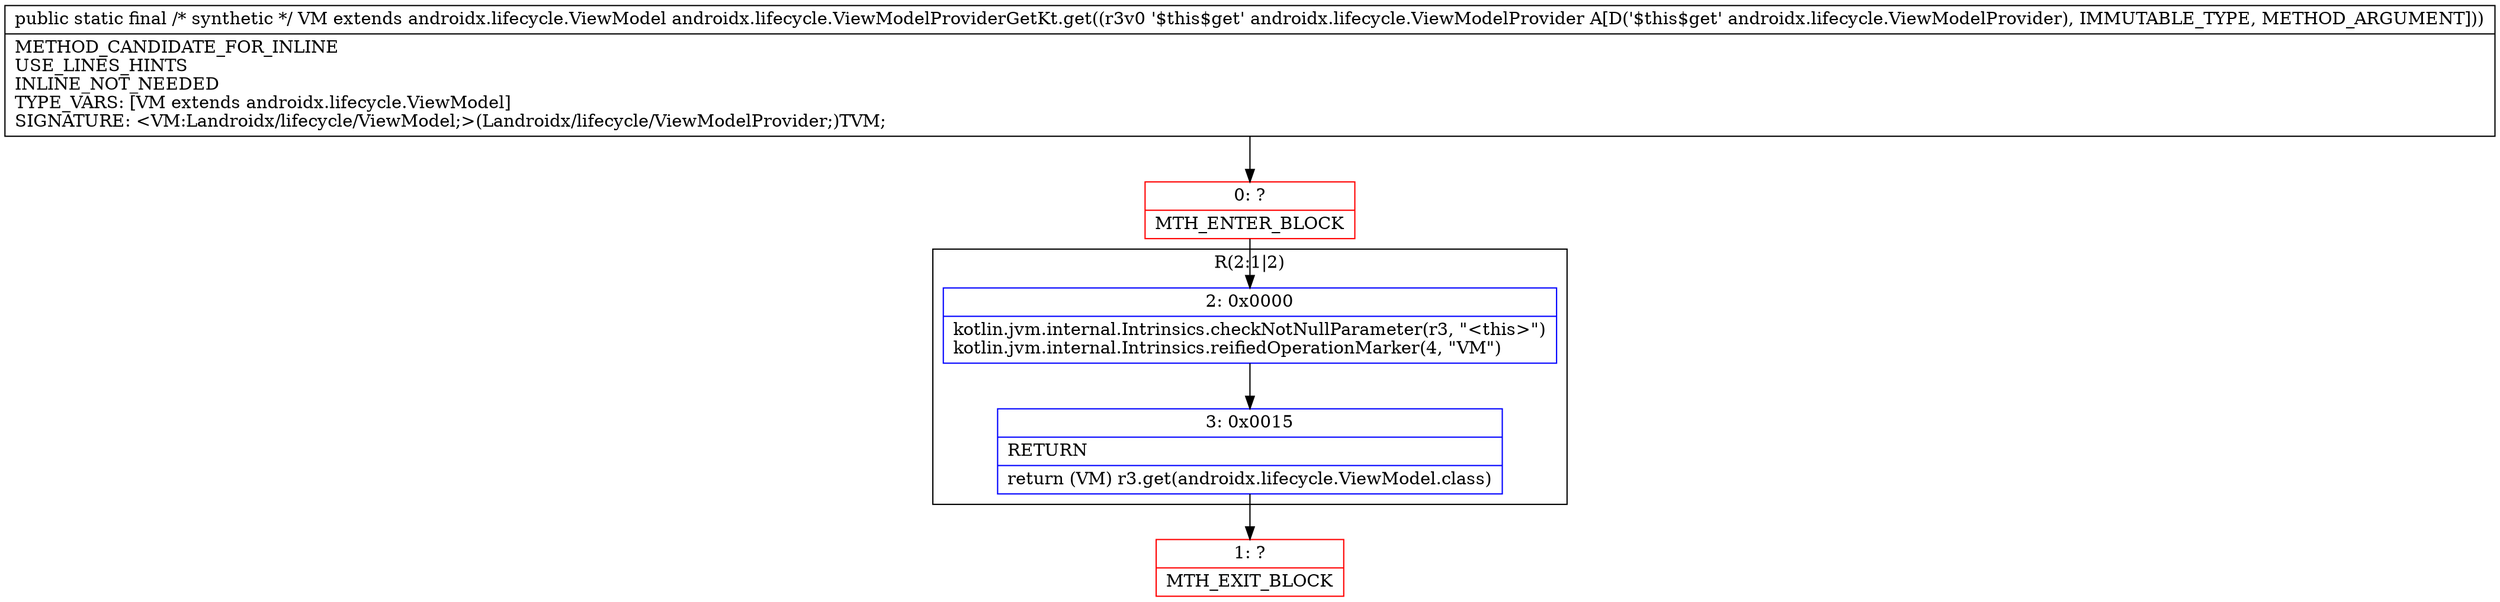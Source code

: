digraph "CFG forandroidx.lifecycle.ViewModelProviderGetKt.get(Landroidx\/lifecycle\/ViewModelProvider;)Landroidx\/lifecycle\/ViewModel;" {
subgraph cluster_Region_855555895 {
label = "R(2:1|2)";
node [shape=record,color=blue];
Node_2 [shape=record,label="{2\:\ 0x0000|kotlin.jvm.internal.Intrinsics.checkNotNullParameter(r3, \"\<this\>\")\lkotlin.jvm.internal.Intrinsics.reifiedOperationMarker(4, \"VM\")\l}"];
Node_3 [shape=record,label="{3\:\ 0x0015|RETURN\l|return (VM) r3.get(androidx.lifecycle.ViewModel.class)\l}"];
}
Node_0 [shape=record,color=red,label="{0\:\ ?|MTH_ENTER_BLOCK\l}"];
Node_1 [shape=record,color=red,label="{1\:\ ?|MTH_EXIT_BLOCK\l}"];
MethodNode[shape=record,label="{public static final \/* synthetic *\/ VM extends androidx.lifecycle.ViewModel androidx.lifecycle.ViewModelProviderGetKt.get((r3v0 '$this$get' androidx.lifecycle.ViewModelProvider A[D('$this$get' androidx.lifecycle.ViewModelProvider), IMMUTABLE_TYPE, METHOD_ARGUMENT]))  | METHOD_CANDIDATE_FOR_INLINE\lUSE_LINES_HINTS\lINLINE_NOT_NEEDED\lTYPE_VARS: [VM extends androidx.lifecycle.ViewModel]\lSIGNATURE: \<VM:Landroidx\/lifecycle\/ViewModel;\>(Landroidx\/lifecycle\/ViewModelProvider;)TVM;\l}"];
MethodNode -> Node_0;Node_2 -> Node_3;
Node_3 -> Node_1;
Node_0 -> Node_2;
}

